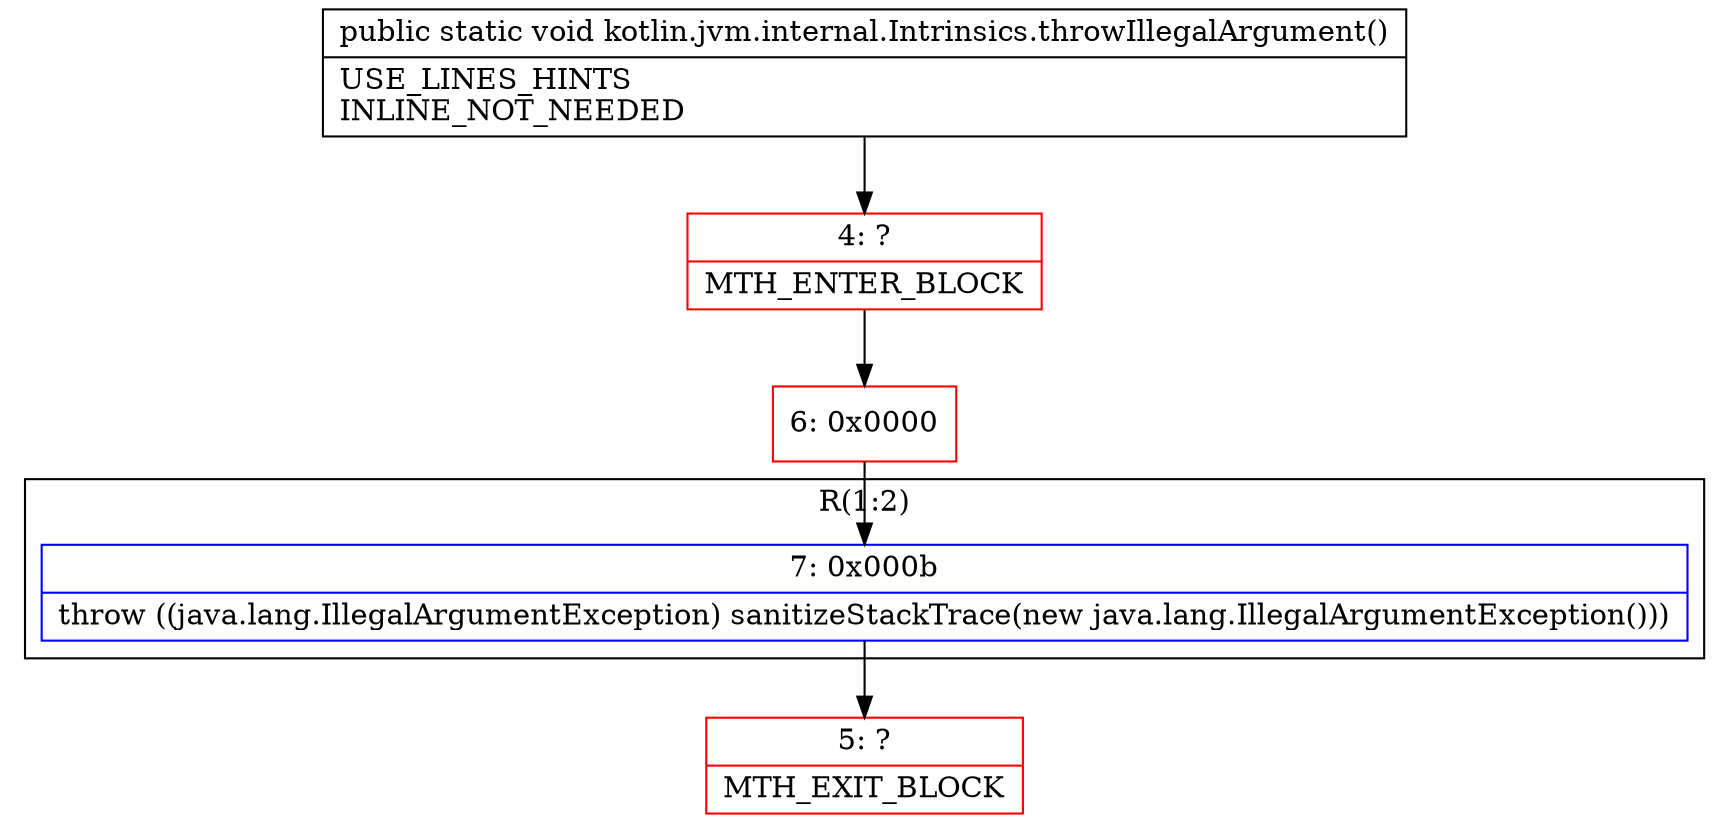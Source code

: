 digraph "CFG forkotlin.jvm.internal.Intrinsics.throwIllegalArgument()V" {
subgraph cluster_Region_1419060567 {
label = "R(1:2)";
node [shape=record,color=blue];
Node_7 [shape=record,label="{7\:\ 0x000b|throw ((java.lang.IllegalArgumentException) sanitizeStackTrace(new java.lang.IllegalArgumentException()))\l}"];
}
Node_4 [shape=record,color=red,label="{4\:\ ?|MTH_ENTER_BLOCK\l}"];
Node_6 [shape=record,color=red,label="{6\:\ 0x0000}"];
Node_5 [shape=record,color=red,label="{5\:\ ?|MTH_EXIT_BLOCK\l}"];
MethodNode[shape=record,label="{public static void kotlin.jvm.internal.Intrinsics.throwIllegalArgument()  | USE_LINES_HINTS\lINLINE_NOT_NEEDED\l}"];
MethodNode -> Node_4;Node_7 -> Node_5;
Node_4 -> Node_6;
Node_6 -> Node_7;
}

